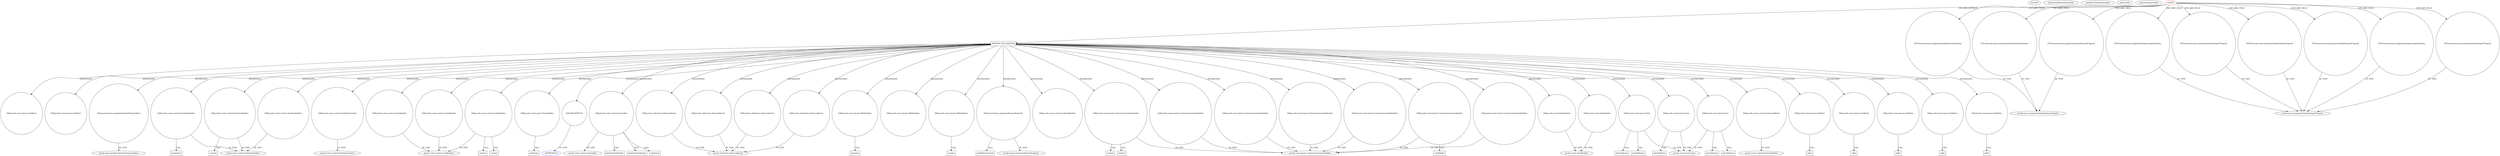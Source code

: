 digraph {
baseInfo[graphId=4317,category="pattern",isAnonymous=false,possibleRelation=false]
frameworkRelatedTypesInfo[]
possibleCollaborationsInfo[]
patternInfo[frequency=2.0,patternRootClient=0]
patternInstancesInfo[0="SaiPradeepDandem-javafx2-gradient-builder~/SaiPradeepDandem-javafx2-gradient-builder/javafx2-gradient-builder-master/src/main/java/com/javafx/gradientbuilder/application/RadialSettingsLayout.java~RadialSettingsLayout~1170",1="SaiPradeepDandem-javafx2-gradient-builder~/SaiPradeepDandem-javafx2-gradient-builder/javafx2-gradient-builder-master/src/main/java/com/javafx/gradientbuilder/application/LinearSettingsLayout.java~LinearSettingsLayout~1172"]
265[label="javafx.scene.layout.ColumnConstraintsBuilder",vertexType="FRAMEWORK_CLASS_TYPE",isFrameworkType=false]
278[label="VAR:javafx.scene.layout.ColumnConstraintsBuilder",vertexType="VARIABLE_EXPRESION",isFrameworkType=false,shape=circle]
279[label="minWidth()",vertexType="INSIDE_CALL",isFrameworkType=false,shape=box]
84[label="METHOD_DECLARATION",vertexType="CLIENT_METHOD_DECLARATION",isFrameworkType=false,shape=box]
0[label="CLIENT",vertexType="ROOT_CLIENT_CLASS_DECLARATION",isFrameworkType=false,color=red]
88[label="VAR:javafx.scene.NodeBuilder",vertexType="VARIABLE_EXPRESION",isFrameworkType=false,shape=circle]
127[label="VAR:javafx.scene.NodeBuilder",vertexType="VARIABLE_EXPRESION",isFrameworkType=false,shape=circle]
159[label="VAR:javafx.scene.layout.Pane",vertexType="VARIABLE_EXPRESION",isFrameworkType=false,shape=circle]
121[label="VAR:javafx.scene.layout.Pane",vertexType="VARIABLE_EXPRESION",isFrameworkType=false,shape=circle]
227[label="VAR:javafx.scene.layout.Pane",vertexType="VARIABLE_EXPRESION",isFrameworkType=false,shape=circle]
198[label="VAR:javafx.scene.control.SelectionModel",vertexType="VARIABLE_EXPRESION",isFrameworkType=false,shape=circle]
203[label="VAR:javafx.scene.layout.GridPane",vertexType="VARIABLE_EXPRESION",isFrameworkType=false,shape=circle]
254[label="VAR:javafx.scene.layout.GridPane",vertexType="VARIABLE_EXPRESION",isFrameworkType=false,shape=circle]
206[label="VAR:javafx.scene.layout.GridPane",vertexType="VARIABLE_EXPRESION",isFrameworkType=false,shape=circle]
230[label="VAR:javafx.scene.layout.GridPane",vertexType="VARIABLE_EXPRESION",isFrameworkType=false,shape=circle]
212[label="VAR:javafx.scene.layout.GridPane",vertexType="VARIABLE_EXPRESION",isFrameworkType=false,shape=circle]
289[label="VAR:javafx.scene.layout.GridPane",vertexType="VARIABLE_EXPRESION",isFrameworkType=false,shape=circle]
260[label="VAR:javafx.scene.layout.GridPane",vertexType="VARIABLE_EXPRESION",isFrameworkType=false,shape=circle]
145[label="VAR:javafx.beans.property.BooleanPropertyBase",vertexType="VARIABLE_EXPRESION",isFrameworkType=false,shape=circle]
100[label="VAR:javafx.scene.control.TextAreaBuilder",vertexType="VARIABLE_EXPRESION",isFrameworkType=false,shape=circle]
109[label="VAR:javafx.scene.control.TextAreaBuilder",vertexType="VARIABLE_EXPRESION",isFrameworkType=false,shape=circle]
97[label="VAR:javafx.scene.control.TextAreaBuilder",vertexType="VARIABLE_EXPRESION",isFrameworkType=false,shape=circle]
115[label="VAR:javafx.scene.control.TextInputControl",vertexType="VARIABLE_EXPRESION",isFrameworkType=false,shape=circle]
20[label="FIELD:javafx.beans.property.SimpleBooleanProperty",vertexType="FIELD_DECLARATION",isFrameworkType=false,shape=circle]
117[label="javafx.scene.control.TextInputControl",vertexType="FRAMEWORK_CLASS_TYPE",isFrameworkType=false]
22[label="FIELD:javafx.beans.property.SimpleBooleanProperty",vertexType="FIELD_DECLARATION",isFrameworkType=false,shape=circle]
18[label="FIELD:javafx.beans.property.SimpleBooleanProperty",vertexType="FIELD_DECLARATION",isFrameworkType=false,shape=circle]
124[label="VAR:javafx.scene.control.LabelBuilder",vertexType="VARIABLE_EXPRESION",isFrameworkType=false,shape=circle]
85[label="VAR:javafx.scene.control.LabelBuilder",vertexType="VARIABLE_EXPRESION",isFrameworkType=false,shape=circle]
94[label="VAR:javafx.scene.control.LabelBuilder",vertexType="VARIABLE_EXPRESION",isFrameworkType=false,shape=circle]
101[label="wrapText()",vertexType="INSIDE_CALL",isFrameworkType=false,shape=box]
255[label="add()",vertexType="INSIDE_CALL",isFrameworkType=false,shape=box]
204[label="add()",vertexType="INSIDE_CALL",isFrameworkType=false,shape=box]
231[label="add()",vertexType="INSIDE_CALL",isFrameworkType=false,shape=box]
213[label="add()",vertexType="INSIDE_CALL",isFrameworkType=false,shape=box]
207[label="add()",vertexType="INSIDE_CALL",isFrameworkType=false,shape=box]
236[label="VAR:javafx.scene.layout.PaneBuilder",vertexType="VARIABLE_EXPRESION",isFrameworkType=false,shape=circle]
237[label="children()",vertexType="INSIDE_CALL",isFrameworkType=false,shape=box]
90[label="javafx.scene.NodeBuilder",vertexType="FRAMEWORK_CLASS_TYPE",isFrameworkType=false]
149[label="VAR:ANONYMOUS",vertexType="VARIABLE_EXPRESION",isFrameworkType=false,shape=circle]
123[label="javafx.scene.layout.Pane",vertexType="FRAMEWORK_CLASS_TYPE",isFrameworkType=false]
179[label="VAR:javafx.scene.control.ChoiceBox",vertexType="VARIABLE_EXPRESION",isFrameworkType=false,shape=circle]
27[label="javafx.scene.control.ChoiceBox",vertexType="FRAMEWORK_CLASS_TYPE",isFrameworkType=false]
197[label="getSelectionModel()",vertexType="INSIDE_CALL",isFrameworkType=false,shape=box]
202[label="getSelectionModel()",vertexType="INSIDE_CALL",isFrameworkType=false,shape=box]
192[label="setItems()",vertexType="INSIDE_CALL",isFrameworkType=false,shape=box]
99[label="javafx.scene.control.TextAreaBuilder",vertexType="FRAMEWORK_CLASS_TYPE",isFrameworkType=false]
272[label="VAR:javafx.scene.layout.ColumnConstraintsBuilder",vertexType="VARIABLE_EXPRESION",isFrameworkType=false,shape=circle]
269[label="VAR:javafx.scene.layout.ColumnConstraintsBuilder",vertexType="VARIABLE_EXPRESION",isFrameworkType=false,shape=circle]
281[label="VAR:javafx.scene.layout.ColumnConstraintsBuilder",vertexType="VARIABLE_EXPRESION",isFrameworkType=false,shape=circle]
263[label="VAR:javafx.scene.layout.ColumnConstraintsBuilder",vertexType="VARIABLE_EXPRESION",isFrameworkType=false,shape=circle]
275[label="VAR:javafx.scene.layout.ColumnConstraintsBuilder",vertexType="VARIABLE_EXPRESION",isFrameworkType=false,shape=circle]
266[label="VAR:javafx.scene.layout.ColumnConstraintsBuilder",vertexType="VARIABLE_EXPRESION",isFrameworkType=false,shape=circle]
257[label="VAR:javafx.collections.ObservableList",vertexType="VARIABLE_EXPRESION",isFrameworkType=false,shape=circle]
286[label="VAR:javafx.collections.ObservableList",vertexType="VARIABLE_EXPRESION",isFrameworkType=false,shape=circle]
224[label="VAR:javafx.collections.ObservableList",vertexType="VARIABLE_EXPRESION",isFrameworkType=false,shape=circle]
135[label="VAR:javafx.collections.ObservableList",vertexType="VARIABLE_EXPRESION",isFrameworkType=false,shape=circle]
10[label="FIELD:javafx.beans.property.SimpleIntegerProperty",vertexType="FIELD_DECLARATION",isFrameworkType=false,shape=circle]
12[label="FIELD:javafx.beans.property.SimpleIntegerProperty",vertexType="FIELD_DECLARATION",isFrameworkType=false,shape=circle]
42[label="FIELD:javafx.beans.property.SimpleIntegerProperty",vertexType="FIELD_DECLARATION",isFrameworkType=false,shape=circle]
36[label="FIELD:javafx.beans.property.SimpleIntegerProperty",vertexType="FIELD_DECLARATION",isFrameworkType=false,shape=circle]
38[label="FIELD:javafx.beans.property.SimpleIntegerProperty",vertexType="FIELD_DECLARATION",isFrameworkType=false,shape=circle]
14[label="FIELD:javafx.beans.property.SimpleIntegerProperty",vertexType="FIELD_DECLARATION",isFrameworkType=false,shape=circle]
218[label="VAR:javafx.scene.layout.VBoxBuilder",vertexType="VARIABLE_EXPRESION",isFrameworkType=false,shape=circle]
219[label="spacing()",vertexType="INSIDE_CALL",isFrameworkType=false,shape=box]
215[label="VAR:javafx.scene.layout.VBoxBuilder",vertexType="VARIABLE_EXPRESION",isFrameworkType=false,shape=circle]
221[label="VAR:javafx.scene.layout.VBoxBuilder",vertexType="VARIABLE_EXPRESION",isFrameworkType=false,shape=circle]
147[label="javafx.beans.property.BooleanPropertyBase",vertexType="FRAMEWORK_CLASS_TYPE",isFrameworkType=false]
19[label="javafx.beans.property.SimpleBooleanProperty",vertexType="FRAMEWORK_CLASS_TYPE",isFrameworkType=false]
150[label="ANONYMOUS",vertexType="REFERENCE_ANONYMOUS_DECLARATION",isFrameworkType=false,color=blue]
87[label="javafx.scene.control.LabelBuilder",vertexType="FRAMEWORK_CLASS_TYPE",isFrameworkType=false]
120[label="javafx.collections.ObservableList",vertexType="FRAMEWORK_INTERFACE_TYPE",isFrameworkType=false]
9[label="javafx.beans.property.SimpleIntegerProperty",vertexType="FRAMEWORK_CLASS_TYPE",isFrameworkType=false]
273[label="create()",vertexType="INSIDE_CALL",isFrameworkType=false,shape=box]
285[label="create()",vertexType="INSIDE_CALL",isFrameworkType=false,shape=box]
134[label="create()",vertexType="INSIDE_CALL",isFrameworkType=false,shape=box]
173[label="VAR:javafx.beans.property.BooleanProperty",vertexType="VARIABLE_EXPRESION",isFrameworkType=false,shape=circle]
174[label="bindBidirectional()",vertexType="INSIDE_CALL",isFrameworkType=false,shape=box]
175[label="javafx.beans.property.BooleanProperty",vertexType="FRAMEWORK_CLASS_TYPE",isFrameworkType=false]
110[label="create()",vertexType="INSIDE_CALL",isFrameworkType=false,shape=box]
222[label="create()",vertexType="INSIDE_CALL",isFrameworkType=false,shape=box]
95[label="create()",vertexType="INSIDE_CALL",isFrameworkType=false,shape=box]
160[label="getChildren()",vertexType="INSIDE_CALL",isFrameworkType=false,shape=box]
163[label="getChildren()",vertexType="INSIDE_CALL",isFrameworkType=false,shape=box]
228[label="getChildren()",vertexType="INSIDE_CALL",isFrameworkType=false,shape=box]
122[label="getChildren()",vertexType="INSIDE_CALL",isFrameworkType=false,shape=box]
139[label="getChildren()",vertexType="INSIDE_CALL",isFrameworkType=false,shape=box]
200[label="javafx.scene.control.SelectionModel",vertexType="FRAMEWORK_CLASS_TYPE",isFrameworkType=false]
130[label="VAR:javafx.scene.control.LabeledBuilder",vertexType="VARIABLE_EXPRESION",isFrameworkType=false,shape=circle]
0->14[label="DECLARE_FIELD"]
94->134[label="CALL"]
203->204[label="CALL"]
84->145[label="INSTANTIATE"]
286->120[label="OF_TYPE"]
84->135[label="INSTANTIATE"]
0->42[label="DECLARE_FIELD"]
0->84[label="DECLARE_METHOD"]
84->286[label="INSTANTIATE"]
109->110[label="CALL"]
94->87[label="OF_TYPE"]
10->9[label="OF_TYPE"]
84->124[label="INSTANTIATE"]
84->159[label="INSTANTIATE"]
84->179[label="INSTANTIATE"]
254->255[label="CALL"]
278->279[label="CALL"]
84->121[label="INSTANTIATE"]
84->269[label="INSTANTIATE"]
84->224[label="INSTANTIATE"]
0->10[label="DECLARE_FIELD"]
84->281[label="INSTANTIATE"]
224->120[label="OF_TYPE"]
84->266[label="INSTANTIATE"]
272->265[label="OF_TYPE"]
97->99[label="OF_TYPE"]
84->272[label="INSTANTIATE"]
84->275[label="INSTANTIATE"]
218->219[label="CALL"]
145->147[label="OF_TYPE"]
173->174[label="CALL"]
257->120[label="OF_TYPE"]
109->99[label="OF_TYPE"]
179->192[label="CALL"]
84->257[label="INSTANTIATE"]
84->109[label="INSTANTIATE"]
84->206[label="INSTANTIATE"]
84->88[label="INSTANTIATE"]
84->236[label="INSTANTIATE"]
227->228[label="CALL"]
88->90[label="OF_TYPE"]
272->273[label="CALL"]
94->95[label="CALL"]
206->207[label="CALL"]
84->289[label="INSTANTIATE"]
85->87[label="OF_TYPE"]
0->38[label="DECLARE_FIELD"]
42->9[label="OF_TYPE"]
100->99[label="OF_TYPE"]
84->198[label="INSTANTIATE"]
84->227[label="INSTANTIATE"]
198->200[label="OF_TYPE"]
84->218[label="INSTANTIATE"]
121->123[label="OF_TYPE"]
0->22[label="DECLARE_FIELD"]
84->173[label="INSTANTIATE"]
84->94[label="INSTANTIATE"]
22->19[label="OF_TYPE"]
173->175[label="OF_TYPE"]
84->130[label="INSTANTIATE"]
266->265[label="OF_TYPE"]
212->213[label="CALL"]
84->127[label="INSTANTIATE"]
121->139[label="CALL"]
38->9[label="OF_TYPE"]
84->203[label="INSTANTIATE"]
0->20[label="DECLARE_FIELD"]
179->197[label="CALL"]
149->150[label="OF_TYPE"]
84->97[label="INSTANTIATE"]
263->265[label="OF_TYPE"]
84->212[label="INSTANTIATE"]
159->123[label="OF_TYPE"]
236->237[label="CALL"]
121->122[label="CALL"]
179->202[label="CALL"]
84->85[label="INSTANTIATE"]
278->265[label="OF_TYPE"]
135->120[label="OF_TYPE"]
0->18[label="DECLARE_FIELD"]
84->230[label="INSTANTIATE"]
272->285[label="CALL"]
115->117[label="OF_TYPE"]
281->265[label="OF_TYPE"]
84->100[label="INSTANTIATE"]
221->222[label="CALL"]
100->101[label="CALL"]
84->115[label="INSTANTIATE"]
12->9[label="OF_TYPE"]
84->215[label="INSTANTIATE"]
0->12[label="DECLARE_FIELD"]
159->160[label="CALL"]
275->265[label="OF_TYPE"]
18->19[label="OF_TYPE"]
230->231[label="CALL"]
36->9[label="OF_TYPE"]
14->9[label="OF_TYPE"]
20->19[label="OF_TYPE"]
84->260[label="INSTANTIATE"]
84->278[label="INSTANTIATE"]
84->149[label="INSTANTIATE"]
84->254[label="INSTANTIATE"]
227->123[label="OF_TYPE"]
84->221[label="INSTANTIATE"]
127->90[label="OF_TYPE"]
179->27[label="OF_TYPE"]
84->263[label="INSTANTIATE"]
159->163[label="CALL"]
0->36[label="DECLARE_FIELD"]
124->87[label="OF_TYPE"]
269->265[label="OF_TYPE"]
}
